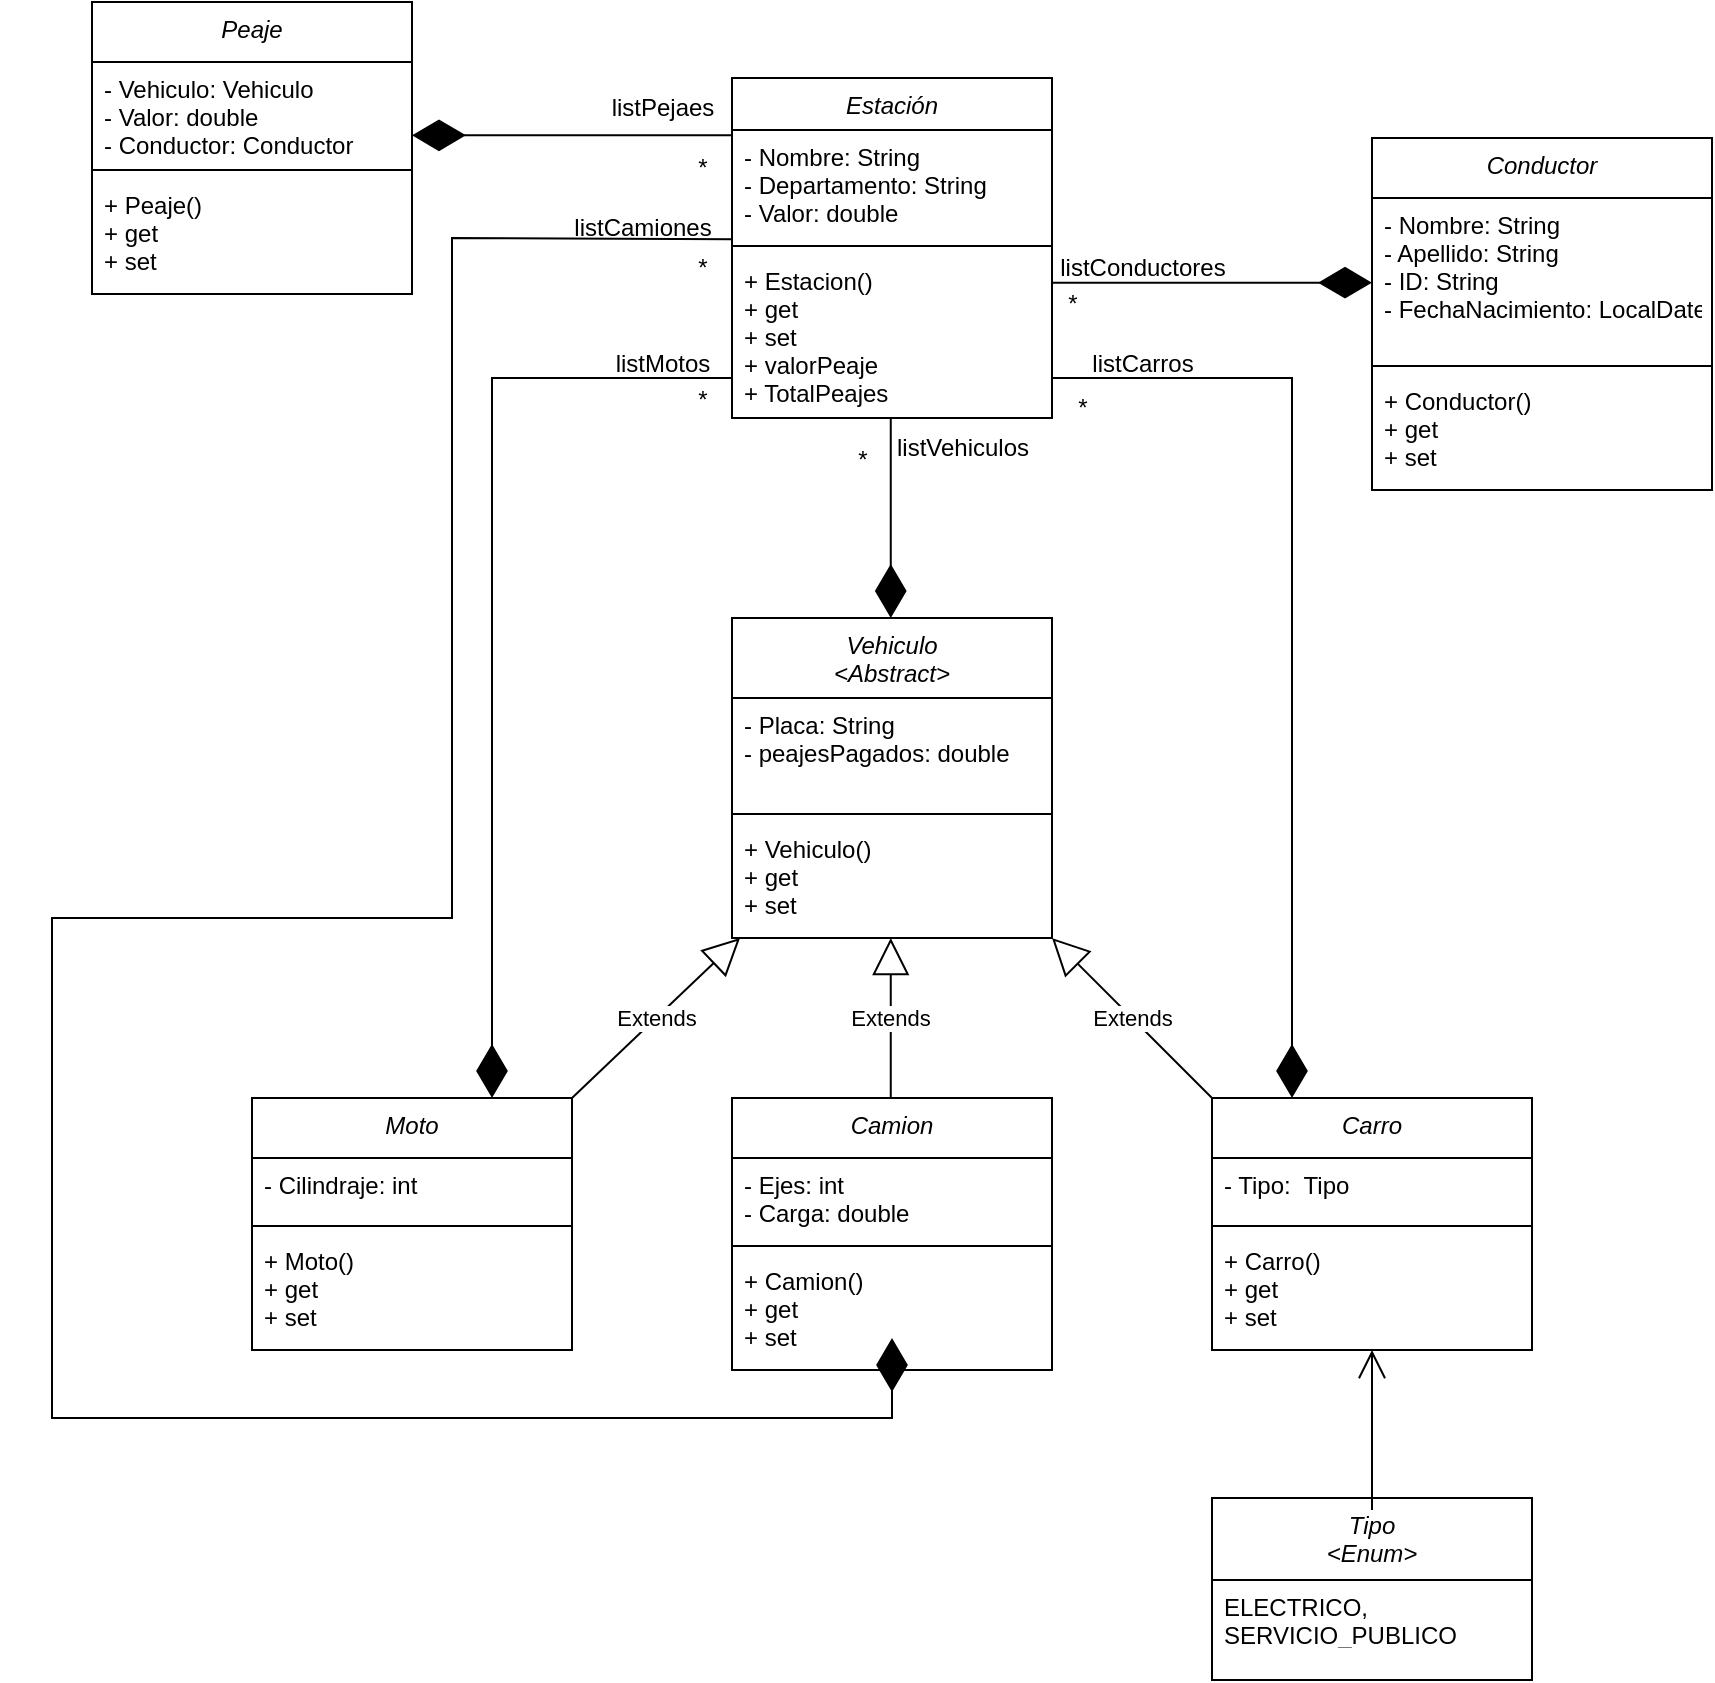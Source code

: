 <mxfile version="26.2.15">
  <diagram id="C5RBs43oDa-KdzZeNtuy" name="Page-1">
    <mxGraphModel dx="1367" dy="688" grid="1" gridSize="10" guides="1" tooltips="1" connect="1" arrows="1" fold="1" page="1" pageScale="1" pageWidth="827" pageHeight="1169" math="0" shadow="0">
      <root>
        <mxCell id="WIyWlLk6GJQsqaUBKTNV-0" />
        <mxCell id="WIyWlLk6GJQsqaUBKTNV-1" parent="WIyWlLk6GJQsqaUBKTNV-0" />
        <mxCell id="zkfFHV4jXpPFQw0GAbJ--0" value="Estación" style="swimlane;fontStyle=2;align=center;verticalAlign=top;childLayout=stackLayout;horizontal=1;startSize=26;horizontalStack=0;resizeParent=1;resizeLast=0;collapsible=1;marginBottom=0;rounded=0;shadow=0;strokeWidth=1;" parent="WIyWlLk6GJQsqaUBKTNV-1" vertex="1">
          <mxGeometry x="400" y="130" width="160" height="170" as="geometry">
            <mxRectangle x="230" y="140" width="160" height="26" as="alternateBounds" />
          </mxGeometry>
        </mxCell>
        <mxCell id="zkfFHV4jXpPFQw0GAbJ--1" value="- Nombre: String&#xa;- Departamento: String &#xa;- Valor: double " style="text;align=left;verticalAlign=top;spacingLeft=4;spacingRight=4;overflow=hidden;rotatable=0;points=[[0,0.5],[1,0.5]];portConstraint=eastwest;" parent="zkfFHV4jXpPFQw0GAbJ--0" vertex="1">
          <mxGeometry y="26" width="160" height="54" as="geometry" />
        </mxCell>
        <mxCell id="zkfFHV4jXpPFQw0GAbJ--4" value="" style="line;html=1;strokeWidth=1;align=left;verticalAlign=middle;spacingTop=-1;spacingLeft=3;spacingRight=3;rotatable=0;labelPosition=right;points=[];portConstraint=eastwest;" parent="zkfFHV4jXpPFQw0GAbJ--0" vertex="1">
          <mxGeometry y="80" width="160" height="8" as="geometry" />
        </mxCell>
        <mxCell id="zkfFHV4jXpPFQw0GAbJ--5" value="+ Estacion()&#xa;+ get&#xa;+ set&#xa;+ valorPeaje &#xa;+ TotalPeajes&#xa;   " style="text;align=left;verticalAlign=top;spacingLeft=4;spacingRight=4;overflow=hidden;rotatable=0;points=[[0,0.5],[1,0.5]];portConstraint=eastwest;" parent="zkfFHV4jXpPFQw0GAbJ--0" vertex="1">
          <mxGeometry y="88" width="160" height="82" as="geometry" />
        </mxCell>
        <mxCell id="RaEghHBUlZwpAzgvlkCQ-0" value="Vehiculo&#xa;&lt;Abstract&gt;" style="swimlane;fontStyle=2;align=center;verticalAlign=top;childLayout=stackLayout;horizontal=1;startSize=40;horizontalStack=0;resizeParent=1;resizeLast=0;collapsible=1;marginBottom=0;rounded=0;shadow=0;strokeWidth=1;" parent="WIyWlLk6GJQsqaUBKTNV-1" vertex="1">
          <mxGeometry x="400" y="400" width="160" height="160" as="geometry">
            <mxRectangle x="230" y="140" width="160" height="26" as="alternateBounds" />
          </mxGeometry>
        </mxCell>
        <mxCell id="RaEghHBUlZwpAzgvlkCQ-1" value="- Placa: String&#xa;- peajesPagados: double&#xa;" style="text;align=left;verticalAlign=top;spacingLeft=4;spacingRight=4;overflow=hidden;rotatable=0;points=[[0,0.5],[1,0.5]];portConstraint=eastwest;" parent="RaEghHBUlZwpAzgvlkCQ-0" vertex="1">
          <mxGeometry y="40" width="160" height="54" as="geometry" />
        </mxCell>
        <mxCell id="RaEghHBUlZwpAzgvlkCQ-2" value="" style="line;html=1;strokeWidth=1;align=left;verticalAlign=middle;spacingTop=-1;spacingLeft=3;spacingRight=3;rotatable=0;labelPosition=right;points=[];portConstraint=eastwest;" parent="RaEghHBUlZwpAzgvlkCQ-0" vertex="1">
          <mxGeometry y="94" width="160" height="8" as="geometry" />
        </mxCell>
        <mxCell id="RaEghHBUlZwpAzgvlkCQ-3" value="+ Vehiculo()&#xa;+ get&#xa;+ set&#xa;   " style="text;align=left;verticalAlign=top;spacingLeft=4;spacingRight=4;overflow=hidden;rotatable=0;points=[[0,0.5],[1,0.5]];portConstraint=eastwest;" parent="RaEghHBUlZwpAzgvlkCQ-0" vertex="1">
          <mxGeometry y="102" width="160" height="58" as="geometry" />
        </mxCell>
        <mxCell id="RaEghHBUlZwpAzgvlkCQ-4" value="Carro" style="swimlane;fontStyle=2;align=center;verticalAlign=top;childLayout=stackLayout;horizontal=1;startSize=30;horizontalStack=0;resizeParent=1;resizeLast=0;collapsible=1;marginBottom=0;rounded=0;shadow=0;strokeWidth=1;" parent="WIyWlLk6GJQsqaUBKTNV-1" vertex="1">
          <mxGeometry x="640" y="640" width="160" height="126" as="geometry">
            <mxRectangle x="230" y="140" width="160" height="26" as="alternateBounds" />
          </mxGeometry>
        </mxCell>
        <mxCell id="RaEghHBUlZwpAzgvlkCQ-5" value="- Tipo:  Tipo" style="text;align=left;verticalAlign=top;spacingLeft=4;spacingRight=4;overflow=hidden;rotatable=0;points=[[0,0.5],[1,0.5]];portConstraint=eastwest;" parent="RaEghHBUlZwpAzgvlkCQ-4" vertex="1">
          <mxGeometry y="30" width="160" height="30" as="geometry" />
        </mxCell>
        <mxCell id="RaEghHBUlZwpAzgvlkCQ-6" value="" style="line;html=1;strokeWidth=1;align=left;verticalAlign=middle;spacingTop=-1;spacingLeft=3;spacingRight=3;rotatable=0;labelPosition=right;points=[];portConstraint=eastwest;" parent="RaEghHBUlZwpAzgvlkCQ-4" vertex="1">
          <mxGeometry y="60" width="160" height="8" as="geometry" />
        </mxCell>
        <mxCell id="RaEghHBUlZwpAzgvlkCQ-7" value="+ Carro()&#xa;+ get&#xa;+ set" style="text;align=left;verticalAlign=top;spacingLeft=4;spacingRight=4;overflow=hidden;rotatable=0;points=[[0,0.5],[1,0.5]];portConstraint=eastwest;" parent="RaEghHBUlZwpAzgvlkCQ-4" vertex="1">
          <mxGeometry y="68" width="160" height="58" as="geometry" />
        </mxCell>
        <mxCell id="RaEghHBUlZwpAzgvlkCQ-9" value="Moto" style="swimlane;fontStyle=2;align=center;verticalAlign=top;childLayout=stackLayout;horizontal=1;startSize=30;horizontalStack=0;resizeParent=1;resizeLast=0;collapsible=1;marginBottom=0;rounded=0;shadow=0;strokeWidth=1;" parent="WIyWlLk6GJQsqaUBKTNV-1" vertex="1">
          <mxGeometry x="160" y="640" width="160" height="126" as="geometry">
            <mxRectangle x="230" y="140" width="160" height="26" as="alternateBounds" />
          </mxGeometry>
        </mxCell>
        <mxCell id="RaEghHBUlZwpAzgvlkCQ-10" value="- Cilindraje: int" style="text;align=left;verticalAlign=top;spacingLeft=4;spacingRight=4;overflow=hidden;rotatable=0;points=[[0,0.5],[1,0.5]];portConstraint=eastwest;" parent="RaEghHBUlZwpAzgvlkCQ-9" vertex="1">
          <mxGeometry y="30" width="160" height="30" as="geometry" />
        </mxCell>
        <mxCell id="RaEghHBUlZwpAzgvlkCQ-11" value="" style="line;html=1;strokeWidth=1;align=left;verticalAlign=middle;spacingTop=-1;spacingLeft=3;spacingRight=3;rotatable=0;labelPosition=right;points=[];portConstraint=eastwest;" parent="RaEghHBUlZwpAzgvlkCQ-9" vertex="1">
          <mxGeometry y="60" width="160" height="8" as="geometry" />
        </mxCell>
        <mxCell id="RaEghHBUlZwpAzgvlkCQ-12" value="+ Moto()&#xa;+ get&#xa;+ set" style="text;align=left;verticalAlign=top;spacingLeft=4;spacingRight=4;overflow=hidden;rotatable=0;points=[[0,0.5],[1,0.5]];portConstraint=eastwest;" parent="RaEghHBUlZwpAzgvlkCQ-9" vertex="1">
          <mxGeometry y="68" width="160" height="58" as="geometry" />
        </mxCell>
        <mxCell id="RaEghHBUlZwpAzgvlkCQ-13" value="Camion" style="swimlane;fontStyle=2;align=center;verticalAlign=top;childLayout=stackLayout;horizontal=1;startSize=30;horizontalStack=0;resizeParent=1;resizeLast=0;collapsible=1;marginBottom=0;rounded=0;shadow=0;strokeWidth=1;" parent="WIyWlLk6GJQsqaUBKTNV-1" vertex="1">
          <mxGeometry x="400" y="640" width="160" height="136" as="geometry">
            <mxRectangle x="230" y="140" width="160" height="26" as="alternateBounds" />
          </mxGeometry>
        </mxCell>
        <mxCell id="RaEghHBUlZwpAzgvlkCQ-14" value="- Ejes: int&#xa;- Carga: double" style="text;align=left;verticalAlign=top;spacingLeft=4;spacingRight=4;overflow=hidden;rotatable=0;points=[[0,0.5],[1,0.5]];portConstraint=eastwest;" parent="RaEghHBUlZwpAzgvlkCQ-13" vertex="1">
          <mxGeometry y="30" width="160" height="40" as="geometry" />
        </mxCell>
        <mxCell id="RaEghHBUlZwpAzgvlkCQ-15" value="" style="line;html=1;strokeWidth=1;align=left;verticalAlign=middle;spacingTop=-1;spacingLeft=3;spacingRight=3;rotatable=0;labelPosition=right;points=[];portConstraint=eastwest;" parent="RaEghHBUlZwpAzgvlkCQ-13" vertex="1">
          <mxGeometry y="70" width="160" height="8" as="geometry" />
        </mxCell>
        <mxCell id="RaEghHBUlZwpAzgvlkCQ-16" value="+ Camion()&#xa;+ get&#xa;+ set" style="text;align=left;verticalAlign=top;spacingLeft=4;spacingRight=4;overflow=hidden;rotatable=0;points=[[0,0.5],[1,0.5]];portConstraint=eastwest;" parent="RaEghHBUlZwpAzgvlkCQ-13" vertex="1">
          <mxGeometry y="78" width="160" height="58" as="geometry" />
        </mxCell>
        <mxCell id="RaEghHBUlZwpAzgvlkCQ-17" value="Peaje" style="swimlane;fontStyle=2;align=center;verticalAlign=top;childLayout=stackLayout;horizontal=1;startSize=30;horizontalStack=0;resizeParent=1;resizeLast=0;collapsible=1;marginBottom=0;rounded=0;shadow=0;strokeWidth=1;" parent="WIyWlLk6GJQsqaUBKTNV-1" vertex="1">
          <mxGeometry x="80" y="92" width="160" height="146" as="geometry">
            <mxRectangle x="230" y="140" width="160" height="26" as="alternateBounds" />
          </mxGeometry>
        </mxCell>
        <mxCell id="RaEghHBUlZwpAzgvlkCQ-18" value="- Vehiculo: Vehiculo&#xa;- Valor: double&#xa;- Conductor: Conductor" style="text;align=left;verticalAlign=top;spacingLeft=4;spacingRight=4;overflow=hidden;rotatable=0;points=[[0,0.5],[1,0.5]];portConstraint=eastwest;" parent="RaEghHBUlZwpAzgvlkCQ-17" vertex="1">
          <mxGeometry y="30" width="160" height="50" as="geometry" />
        </mxCell>
        <mxCell id="RaEghHBUlZwpAzgvlkCQ-19" value="" style="line;html=1;strokeWidth=1;align=left;verticalAlign=middle;spacingTop=-1;spacingLeft=3;spacingRight=3;rotatable=0;labelPosition=right;points=[];portConstraint=eastwest;" parent="RaEghHBUlZwpAzgvlkCQ-17" vertex="1">
          <mxGeometry y="80" width="160" height="8" as="geometry" />
        </mxCell>
        <mxCell id="RaEghHBUlZwpAzgvlkCQ-20" value="+ Peaje()&#xa;+ get&#xa;+ set" style="text;align=left;verticalAlign=top;spacingLeft=4;spacingRight=4;overflow=hidden;rotatable=0;points=[[0,0.5],[1,0.5]];portConstraint=eastwest;" parent="RaEghHBUlZwpAzgvlkCQ-17" vertex="1">
          <mxGeometry y="88" width="160" height="58" as="geometry" />
        </mxCell>
        <mxCell id="RaEghHBUlZwpAzgvlkCQ-21" value="Conductor" style="swimlane;fontStyle=2;align=center;verticalAlign=top;childLayout=stackLayout;horizontal=1;startSize=30;horizontalStack=0;resizeParent=1;resizeLast=0;collapsible=1;marginBottom=0;rounded=0;shadow=0;strokeWidth=1;" parent="WIyWlLk6GJQsqaUBKTNV-1" vertex="1">
          <mxGeometry x="720" y="160" width="170" height="176" as="geometry">
            <mxRectangle x="230" y="140" width="160" height="26" as="alternateBounds" />
          </mxGeometry>
        </mxCell>
        <mxCell id="RaEghHBUlZwpAzgvlkCQ-22" value="- Nombre: String&#xa;- Apellido: String&#xa;- ID: String&#xa;- FechaNacimiento: LocalDate" style="text;align=left;verticalAlign=top;spacingLeft=4;spacingRight=4;overflow=hidden;rotatable=0;points=[[0,0.5],[1,0.5]];portConstraint=eastwest;" parent="RaEghHBUlZwpAzgvlkCQ-21" vertex="1">
          <mxGeometry y="30" width="170" height="80" as="geometry" />
        </mxCell>
        <mxCell id="RaEghHBUlZwpAzgvlkCQ-23" value="" style="line;html=1;strokeWidth=1;align=left;verticalAlign=middle;spacingTop=-1;spacingLeft=3;spacingRight=3;rotatable=0;labelPosition=right;points=[];portConstraint=eastwest;" parent="RaEghHBUlZwpAzgvlkCQ-21" vertex="1">
          <mxGeometry y="110" width="170" height="8" as="geometry" />
        </mxCell>
        <mxCell id="RaEghHBUlZwpAzgvlkCQ-24" value="+ Conductor()&#xa;+ get&#xa;+ set" style="text;align=left;verticalAlign=top;spacingLeft=4;spacingRight=4;overflow=hidden;rotatable=0;points=[[0,0.5],[1,0.5]];portConstraint=eastwest;" parent="RaEghHBUlZwpAzgvlkCQ-21" vertex="1">
          <mxGeometry y="118" width="170" height="58" as="geometry" />
        </mxCell>
        <mxCell id="RaEghHBUlZwpAzgvlkCQ-25" value="Tipo&#xa;&lt;Enum&gt;" style="swimlane;fontStyle=2;align=center;verticalAlign=top;childLayout=stackLayout;horizontal=1;startSize=41;horizontalStack=0;resizeParent=1;resizeLast=0;collapsible=1;marginBottom=0;rounded=0;shadow=0;strokeWidth=1;" parent="WIyWlLk6GJQsqaUBKTNV-1" vertex="1">
          <mxGeometry x="640" y="840" width="160" height="91" as="geometry">
            <mxRectangle x="230" y="140" width="160" height="26" as="alternateBounds" />
          </mxGeometry>
        </mxCell>
        <mxCell id="RaEghHBUlZwpAzgvlkCQ-26" value="ELECTRICO,&#xa;SERVICIO_PUBLICO" style="text;align=left;verticalAlign=top;spacingLeft=4;spacingRight=4;overflow=hidden;rotatable=0;points=[[0,0.5],[1,0.5]];portConstraint=eastwest;" parent="RaEghHBUlZwpAzgvlkCQ-25" vertex="1">
          <mxGeometry y="41" width="160" height="30" as="geometry" />
        </mxCell>
        <mxCell id="RaEghHBUlZwpAzgvlkCQ-29" value="" style="endArrow=diamondThin;endFill=1;endSize=24;html=1;rounded=0;" parent="WIyWlLk6GJQsqaUBKTNV-1" edge="1">
          <mxGeometry width="160" relative="1" as="geometry">
            <mxPoint x="479.38" y="300" as="sourcePoint" />
            <mxPoint x="479.38" y="400" as="targetPoint" />
          </mxGeometry>
        </mxCell>
        <mxCell id="RaEghHBUlZwpAzgvlkCQ-32" value="" style="endArrow=diamondThin;endFill=1;endSize=24;html=1;rounded=0;" parent="WIyWlLk6GJQsqaUBKTNV-1" edge="1">
          <mxGeometry width="160" relative="1" as="geometry">
            <mxPoint x="560" y="232.37" as="sourcePoint" />
            <mxPoint x="720" y="232.37" as="targetPoint" />
          </mxGeometry>
        </mxCell>
        <mxCell id="RaEghHBUlZwpAzgvlkCQ-34" value="" style="endArrow=diamondThin;endFill=1;endSize=24;html=1;rounded=0;" parent="WIyWlLk6GJQsqaUBKTNV-1" edge="1">
          <mxGeometry width="160" relative="1" as="geometry">
            <mxPoint x="400" y="158.67" as="sourcePoint" />
            <mxPoint x="240" y="158.67" as="targetPoint" />
          </mxGeometry>
        </mxCell>
        <mxCell id="RaEghHBUlZwpAzgvlkCQ-35" value="" style="endArrow=diamondThin;endFill=1;endSize=24;html=1;rounded=0;entryX=0.25;entryY=0;entryDx=0;entryDy=0;" parent="WIyWlLk6GJQsqaUBKTNV-1" target="RaEghHBUlZwpAzgvlkCQ-4" edge="1">
          <mxGeometry width="160" relative="1" as="geometry">
            <mxPoint x="560" y="280" as="sourcePoint" />
            <mxPoint x="680" y="580" as="targetPoint" />
            <Array as="points">
              <mxPoint x="680" y="280" />
            </Array>
          </mxGeometry>
        </mxCell>
        <mxCell id="RaEghHBUlZwpAzgvlkCQ-36" value="" style="endArrow=diamondThin;endFill=1;endSize=24;html=1;rounded=0;entryX=0.75;entryY=0;entryDx=0;entryDy=0;" parent="WIyWlLk6GJQsqaUBKTNV-1" target="RaEghHBUlZwpAzgvlkCQ-9" edge="1">
          <mxGeometry width="160" relative="1" as="geometry">
            <mxPoint x="400" y="280" as="sourcePoint" />
            <mxPoint x="280" y="560" as="targetPoint" />
            <Array as="points">
              <mxPoint x="280" y="280" />
            </Array>
          </mxGeometry>
        </mxCell>
        <mxCell id="RaEghHBUlZwpAzgvlkCQ-37" value="Extends" style="endArrow=block;endSize=16;endFill=0;html=1;rounded=0;" parent="WIyWlLk6GJQsqaUBKTNV-1" edge="1">
          <mxGeometry width="160" relative="1" as="geometry">
            <mxPoint x="320" y="640" as="sourcePoint" />
            <mxPoint x="404" y="560" as="targetPoint" />
          </mxGeometry>
        </mxCell>
        <mxCell id="RaEghHBUlZwpAzgvlkCQ-38" value="Extends" style="endArrow=block;endSize=16;endFill=0;html=1;rounded=0;" parent="WIyWlLk6GJQsqaUBKTNV-1" edge="1">
          <mxGeometry width="160" relative="1" as="geometry">
            <mxPoint x="640" y="640" as="sourcePoint" />
            <mxPoint x="560" y="560" as="targetPoint" />
          </mxGeometry>
        </mxCell>
        <mxCell id="RaEghHBUlZwpAzgvlkCQ-39" value="Extends" style="endArrow=block;endSize=16;endFill=0;html=1;rounded=0;" parent="WIyWlLk6GJQsqaUBKTNV-1" edge="1">
          <mxGeometry width="160" relative="1" as="geometry">
            <mxPoint x="479.38" y="640" as="sourcePoint" />
            <mxPoint x="479.38" y="560" as="targetPoint" />
          </mxGeometry>
        </mxCell>
        <mxCell id="RaEghHBUlZwpAzgvlkCQ-40" value="" style="endArrow=open;endFill=1;endSize=12;html=1;rounded=0;" parent="WIyWlLk6GJQsqaUBKTNV-1" edge="1">
          <mxGeometry width="160" relative="1" as="geometry">
            <mxPoint x="720" y="846" as="sourcePoint" />
            <mxPoint x="720" y="766" as="targetPoint" />
          </mxGeometry>
        </mxCell>
        <mxCell id="JIbMugTuPQT4owk5rL4X-0" value="listPejaes" style="text;html=1;align=center;verticalAlign=middle;resizable=0;points=[];autosize=1;strokeColor=none;fillColor=none;" vertex="1" parent="WIyWlLk6GJQsqaUBKTNV-1">
          <mxGeometry x="330" y="130" width="70" height="30" as="geometry" />
        </mxCell>
        <mxCell id="JIbMugTuPQT4owk5rL4X-1" value="listConductores" style="text;html=1;align=center;verticalAlign=middle;resizable=0;points=[];autosize=1;strokeColor=none;fillColor=none;" vertex="1" parent="WIyWlLk6GJQsqaUBKTNV-1">
          <mxGeometry x="550" y="210" width="110" height="30" as="geometry" />
        </mxCell>
        <mxCell id="JIbMugTuPQT4owk5rL4X-2" value="listVehiculos" style="text;html=1;align=center;verticalAlign=middle;resizable=0;points=[];autosize=1;strokeColor=none;fillColor=none;" vertex="1" parent="WIyWlLk6GJQsqaUBKTNV-1">
          <mxGeometry x="470" y="300" width="90" height="30" as="geometry" />
        </mxCell>
        <mxCell id="JIbMugTuPQT4owk5rL4X-3" value="listMotos" style="text;html=1;align=center;verticalAlign=middle;resizable=0;points=[];autosize=1;strokeColor=none;fillColor=none;" vertex="1" parent="WIyWlLk6GJQsqaUBKTNV-1">
          <mxGeometry x="330" y="258" width="70" height="30" as="geometry" />
        </mxCell>
        <mxCell id="JIbMugTuPQT4owk5rL4X-4" value="listCarros" style="text;html=1;align=center;verticalAlign=middle;resizable=0;points=[];autosize=1;strokeColor=none;fillColor=none;" vertex="1" parent="WIyWlLk6GJQsqaUBKTNV-1">
          <mxGeometry x="570" y="258" width="70" height="30" as="geometry" />
        </mxCell>
        <mxCell id="JIbMugTuPQT4owk5rL4X-6" value="" style="endArrow=diamondThin;endFill=1;endSize=24;html=1;rounded=0;exitX=0.001;exitY=1.012;exitDx=0;exitDy=0;exitPerimeter=0;" edge="1" parent="WIyWlLk6GJQsqaUBKTNV-1" source="zkfFHV4jXpPFQw0GAbJ--1">
          <mxGeometry width="160" relative="1" as="geometry">
            <mxPoint x="410" y="230" as="sourcePoint" />
            <mxPoint x="480" y="760" as="targetPoint" />
            <Array as="points">
              <mxPoint x="260" y="210" />
              <mxPoint x="260" y="550" />
              <mxPoint x="60" y="550" />
              <mxPoint x="60" y="800" />
              <mxPoint x="480" y="800" />
            </Array>
          </mxGeometry>
        </mxCell>
        <mxCell id="JIbMugTuPQT4owk5rL4X-7" value="listCamiones" style="text;html=1;align=center;verticalAlign=middle;resizable=0;points=[];autosize=1;strokeColor=none;fillColor=none;" vertex="1" parent="WIyWlLk6GJQsqaUBKTNV-1">
          <mxGeometry x="310" y="190" width="90" height="30" as="geometry" />
        </mxCell>
        <mxCell id="JIbMugTuPQT4owk5rL4X-8" value="*" style="text;html=1;align=center;verticalAlign=middle;resizable=0;points=[];autosize=1;strokeColor=none;fillColor=none;" vertex="1" parent="WIyWlLk6GJQsqaUBKTNV-1">
          <mxGeometry x="555" y="228" width="30" height="30" as="geometry" />
        </mxCell>
        <mxCell id="JIbMugTuPQT4owk5rL4X-9" value="*" style="text;html=1;align=center;verticalAlign=middle;resizable=0;points=[];autosize=1;strokeColor=none;fillColor=none;" vertex="1" parent="WIyWlLk6GJQsqaUBKTNV-1">
          <mxGeometry x="370" y="210" width="30" height="30" as="geometry" />
        </mxCell>
        <mxCell id="JIbMugTuPQT4owk5rL4X-11" value="*" style="text;html=1;align=center;verticalAlign=middle;resizable=0;points=[];autosize=1;strokeColor=none;fillColor=none;" vertex="1" parent="WIyWlLk6GJQsqaUBKTNV-1">
          <mxGeometry x="370" y="160" width="30" height="30" as="geometry" />
        </mxCell>
        <mxCell id="JIbMugTuPQT4owk5rL4X-13" value="*" style="text;html=1;align=center;verticalAlign=middle;resizable=0;points=[];autosize=1;strokeColor=none;fillColor=none;" vertex="1" parent="WIyWlLk6GJQsqaUBKTNV-1">
          <mxGeometry x="370" y="276" width="30" height="30" as="geometry" />
        </mxCell>
        <mxCell id="JIbMugTuPQT4owk5rL4X-14" value="*" style="text;html=1;align=center;verticalAlign=middle;resizable=0;points=[];autosize=1;strokeColor=none;fillColor=none;" vertex="1" parent="WIyWlLk6GJQsqaUBKTNV-1">
          <mxGeometry x="450" y="306" width="30" height="30" as="geometry" />
        </mxCell>
        <mxCell id="JIbMugTuPQT4owk5rL4X-18" value="*" style="text;html=1;align=center;verticalAlign=middle;resizable=0;points=[];autosize=1;strokeColor=none;fillColor=none;" vertex="1" parent="WIyWlLk6GJQsqaUBKTNV-1">
          <mxGeometry x="560" y="280" width="30" height="30" as="geometry" />
        </mxCell>
      </root>
    </mxGraphModel>
  </diagram>
</mxfile>
